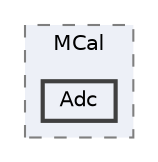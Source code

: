 digraph "Project/avProj/Bsw/MCal/Adc"
{
 // LATEX_PDF_SIZE
  bgcolor="transparent";
  edge [fontname=Helvetica,fontsize=10,labelfontname=Helvetica,labelfontsize=10];
  node [fontname=Helvetica,fontsize=10,shape=box,height=0.2,width=0.4];
  compound=true
  subgraph clusterdir_cc0b500ec8e919c53d0294e98643a39a {
    graph [ bgcolor="#edf0f7", pencolor="grey50", label="MCal", fontname=Helvetica,fontsize=10 style="filled,dashed", URL="dir_cc0b500ec8e919c53d0294e98643a39a.html",tooltip=""]
  dir_6a179744241ec877cc833ba7bbe230dc [label="Adc", fillcolor="#edf0f7", color="grey25", style="filled,bold", URL="dir_6a179744241ec877cc833ba7bbe230dc.html",tooltip=""];
  }
}
